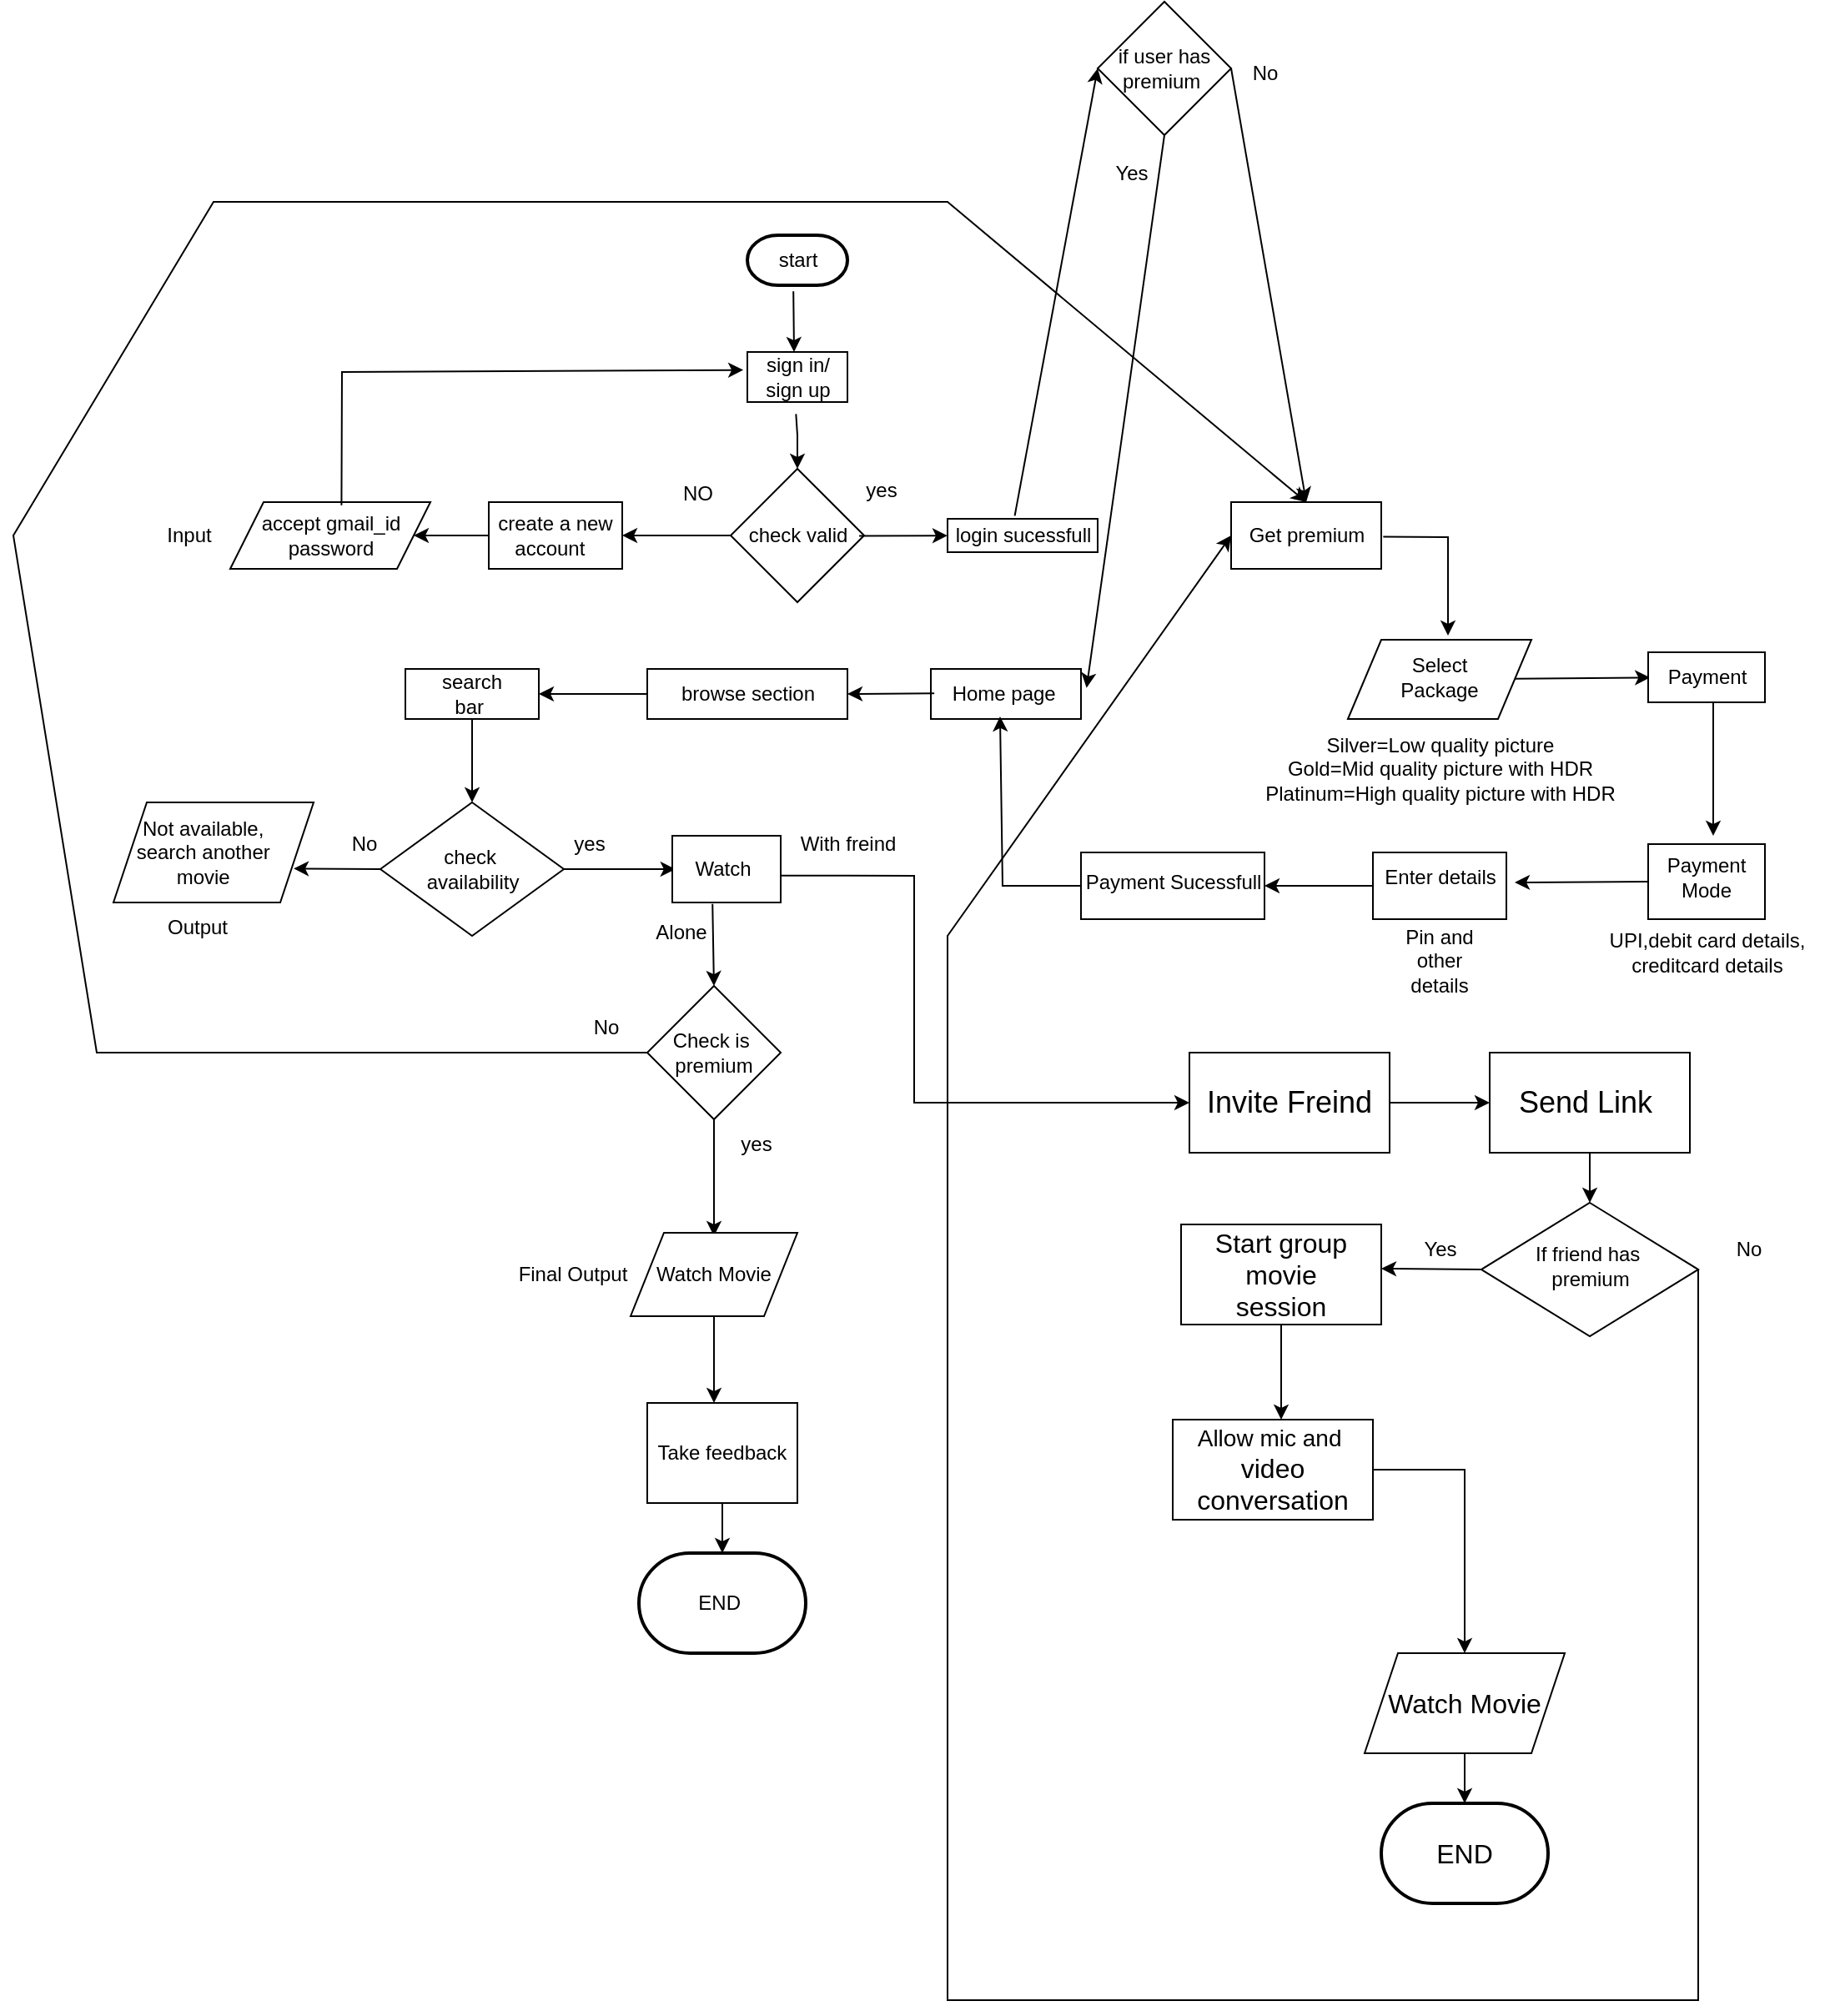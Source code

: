 <mxfile>
    <diagram name="Page-1" id="fVsF8Qxqmbjd0OwSfMHX">
        <mxGraphModel dx="1740" dy="1486" grid="1" gridSize="10" guides="1" tooltips="1" connect="1" arrows="1" fold="1" page="1" pageScale="1" pageWidth="850" pageHeight="1100" math="0" shadow="0">
            <root>
                <mxCell id="0"/>
                <mxCell id="1" parent="0"/>
                <mxCell id="ehSkRj99vIMIgLYnT_tA-1" value="" style="strokeWidth=2;html=1;shape=mxgraph.flowchart.terminator;whiteSpace=wrap;" parent="1" vertex="1">
                    <mxGeometry x="380" y="20" width="60" height="30" as="geometry"/>
                </mxCell>
                <mxCell id="ehSkRj99vIMIgLYnT_tA-3" value="start" style="text;html=1;align=center;verticalAlign=middle;resizable=0;points=[];autosize=1;strokeColor=none;fillColor=none;" parent="1" vertex="1">
                    <mxGeometry x="385" y="20" width="50" height="30" as="geometry"/>
                </mxCell>
                <mxCell id="ehSkRj99vIMIgLYnT_tA-4" value="" style="endArrow=classic;html=1;rounded=0;exitX=0.452;exitY=1.12;exitDx=0;exitDy=0;exitPerimeter=0;" parent="1" source="ehSkRj99vIMIgLYnT_tA-3" edge="1">
                    <mxGeometry width="50" height="50" relative="1" as="geometry">
                        <mxPoint x="510" y="320" as="sourcePoint"/>
                        <mxPoint x="408" y="90" as="targetPoint"/>
                    </mxGeometry>
                </mxCell>
                <mxCell id="ehSkRj99vIMIgLYnT_tA-5" value="" style="rounded=0;whiteSpace=wrap;html=1;" parent="1" vertex="1">
                    <mxGeometry x="380" y="90" width="60" height="30" as="geometry"/>
                </mxCell>
                <mxCell id="ehSkRj99vIMIgLYnT_tA-6" value="sign in/&lt;div&gt;sign up&lt;/div&gt;" style="text;html=1;align=center;verticalAlign=middle;resizable=0;points=[];autosize=1;strokeColor=none;fillColor=none;" parent="1" vertex="1">
                    <mxGeometry x="380" y="85" width="60" height="40" as="geometry"/>
                </mxCell>
                <mxCell id="ehSkRj99vIMIgLYnT_tA-7" value="" style="endArrow=classic;html=1;rounded=0;exitX=0.486;exitY=1.054;exitDx=0;exitDy=0;exitPerimeter=0;entryX=0.5;entryY=0;entryDx=0;entryDy=0;" parent="1" source="ehSkRj99vIMIgLYnT_tA-6" target="ehSkRj99vIMIgLYnT_tA-8" edge="1">
                    <mxGeometry width="50" height="50" relative="1" as="geometry">
                        <mxPoint x="510" y="320" as="sourcePoint"/>
                        <mxPoint x="406" y="160" as="targetPoint"/>
                        <Array as="points">
                            <mxPoint x="410" y="140"/>
                        </Array>
                    </mxGeometry>
                </mxCell>
                <mxCell id="ehSkRj99vIMIgLYnT_tA-8" value="" style="rhombus;whiteSpace=wrap;html=1;" parent="1" vertex="1">
                    <mxGeometry x="370" y="160" width="80" height="80" as="geometry"/>
                </mxCell>
                <mxCell id="ehSkRj99vIMIgLYnT_tA-15" value="" style="edgeStyle=orthogonalEdgeStyle;rounded=0;orthogonalLoop=1;jettySize=auto;html=1;" parent="1" source="ehSkRj99vIMIgLYnT_tA-10" target="ehSkRj99vIMIgLYnT_tA-14" edge="1">
                    <mxGeometry relative="1" as="geometry">
                        <mxPoint x="329.54" y="199.55" as="targetPoint"/>
                    </mxGeometry>
                </mxCell>
                <mxCell id="ehSkRj99vIMIgLYnT_tA-10" value="check valid" style="text;html=1;align=center;verticalAlign=middle;resizable=0;points=[];autosize=1;strokeColor=none;fillColor=none;" parent="1" vertex="1">
                    <mxGeometry x="370" y="185" width="80" height="30" as="geometry"/>
                </mxCell>
                <mxCell id="ehSkRj99vIMIgLYnT_tA-13" value="&lt;font style=&quot;color: rgb(255, 255, 255);&quot;&gt;Yes&lt;/font&gt;" style="text;html=1;align=center;verticalAlign=middle;resizable=0;points=[];autosize=1;strokeColor=none;fillColor=none;" parent="1" vertex="1">
                    <mxGeometry x="405" y="240" width="40" height="30" as="geometry"/>
                </mxCell>
                <mxCell id="ehSkRj99vIMIgLYnT_tA-14" value="create a new&lt;div&gt;account&amp;nbsp;&amp;nbsp;&lt;/div&gt;" style="whiteSpace=wrap;html=1;" parent="1" vertex="1">
                    <mxGeometry x="225" y="180" width="80" height="40" as="geometry"/>
                </mxCell>
                <mxCell id="ehSkRj99vIMIgLYnT_tA-20" value="" style="endArrow=classic;html=1;rounded=0;exitX=0;exitY=0.5;exitDx=0;exitDy=0;" parent="1" source="ehSkRj99vIMIgLYnT_tA-14" edge="1">
                    <mxGeometry width="50" height="50" relative="1" as="geometry">
                        <mxPoint x="202.98" y="199.64" as="sourcePoint"/>
                        <mxPoint x="180" y="200" as="targetPoint"/>
                    </mxGeometry>
                </mxCell>
                <mxCell id="ehSkRj99vIMIgLYnT_tA-21" value="" style="shape=parallelogram;perimeter=parallelogramPerimeter;whiteSpace=wrap;html=1;fixedSize=1;" parent="1" vertex="1">
                    <mxGeometry x="70" y="180" width="120" height="40" as="geometry"/>
                </mxCell>
                <mxCell id="ehSkRj99vIMIgLYnT_tA-22" value="accept gmail_id&lt;div&gt;password&lt;/div&gt;" style="text;html=1;align=center;verticalAlign=middle;resizable=0;points=[];autosize=1;strokeColor=none;fillColor=none;" parent="1" vertex="1">
                    <mxGeometry x="75" y="180" width="110" height="40" as="geometry"/>
                </mxCell>
                <mxCell id="ehSkRj99vIMIgLYnT_tA-23" value="Input" style="text;html=1;align=center;verticalAlign=middle;resizable=0;points=[];autosize=1;strokeColor=none;fillColor=none;" parent="1" vertex="1">
                    <mxGeometry x="20" y="185" width="50" height="30" as="geometry"/>
                </mxCell>
                <mxCell id="ehSkRj99vIMIgLYnT_tA-24" value="" style="endArrow=classic;html=1;rounded=0;exitX=0.561;exitY=0.046;exitDx=0;exitDy=0;exitPerimeter=0;entryX=-0.041;entryY=0.395;entryDx=0;entryDy=0;entryPerimeter=0;" parent="1" source="ehSkRj99vIMIgLYnT_tA-22" target="ehSkRj99vIMIgLYnT_tA-6" edge="1">
                    <mxGeometry width="50" height="50" relative="1" as="geometry">
                        <mxPoint x="450" y="250" as="sourcePoint"/>
                        <mxPoint x="500" y="200" as="targetPoint"/>
                        <Array as="points">
                            <mxPoint x="137" y="102"/>
                        </Array>
                    </mxGeometry>
                </mxCell>
                <mxCell id="ehSkRj99vIMIgLYnT_tA-25" value="" style="endArrow=classic;html=1;rounded=0;exitX=0.963;exitY=0.507;exitDx=0;exitDy=0;exitPerimeter=0;" parent="1" source="ehSkRj99vIMIgLYnT_tA-10" target="ehSkRj99vIMIgLYnT_tA-26" edge="1">
                    <mxGeometry width="50" height="50" relative="1" as="geometry">
                        <mxPoint x="460" y="280" as="sourcePoint"/>
                        <mxPoint x="490" y="200" as="targetPoint"/>
                    </mxGeometry>
                </mxCell>
                <mxCell id="ehSkRj99vIMIgLYnT_tA-26" value="" style="rounded=0;whiteSpace=wrap;html=1;" parent="1" vertex="1">
                    <mxGeometry x="500" y="190" width="90" height="20" as="geometry"/>
                </mxCell>
                <mxCell id="ehSkRj99vIMIgLYnT_tA-27" value="login sucessfull" style="text;html=1;align=center;verticalAlign=middle;resizable=0;points=[];autosize=1;strokeColor=none;fillColor=none;" parent="1" vertex="1">
                    <mxGeometry x="495" y="185" width="100" height="30" as="geometry"/>
                </mxCell>
                <mxCell id="ehSkRj99vIMIgLYnT_tA-28" value="" style="endArrow=classic;html=1;rounded=0;exitX=0.453;exitY=0.107;exitDx=0;exitDy=0;exitPerimeter=0;" parent="1" edge="1" source="ehSkRj99vIMIgLYnT_tA-27">
                    <mxGeometry width="50" height="50" relative="1" as="geometry">
                        <mxPoint x="540" y="185" as="sourcePoint"/>
                        <mxPoint x="590" y="-80" as="targetPoint"/>
                    </mxGeometry>
                </mxCell>
                <mxCell id="ehSkRj99vIMIgLYnT_tA-29" value="" style="rounded=0;whiteSpace=wrap;html=1;" parent="1" vertex="1">
                    <mxGeometry x="490" y="280" width="90" height="30" as="geometry"/>
                </mxCell>
                <mxCell id="ehSkRj99vIMIgLYnT_tA-30" value="Home page&amp;nbsp;" style="text;html=1;align=center;verticalAlign=middle;resizable=0;points=[];autosize=1;strokeColor=none;fillColor=none;" parent="1" vertex="1">
                    <mxGeometry x="490" y="280" width="90" height="30" as="geometry"/>
                </mxCell>
                <mxCell id="ehSkRj99vIMIgLYnT_tA-31" value="" style="endArrow=classic;html=1;rounded=0;exitX=0.023;exitY=0.489;exitDx=0;exitDy=0;exitPerimeter=0;" parent="1" source="ehSkRj99vIMIgLYnT_tA-30" edge="1">
                    <mxGeometry width="50" height="50" relative="1" as="geometry">
                        <mxPoint x="310" y="330" as="sourcePoint"/>
                        <mxPoint x="440" y="295" as="targetPoint"/>
                    </mxGeometry>
                </mxCell>
                <mxCell id="ehSkRj99vIMIgLYnT_tA-32" value="" style="rounded=0;whiteSpace=wrap;html=1;" parent="1" vertex="1">
                    <mxGeometry x="320" y="280" width="120" height="30" as="geometry"/>
                </mxCell>
                <mxCell id="ehSkRj99vIMIgLYnT_tA-33" value="browse section" style="text;html=1;align=center;verticalAlign=middle;resizable=0;points=[];autosize=1;strokeColor=none;fillColor=none;" parent="1" vertex="1">
                    <mxGeometry x="330" y="280" width="100" height="30" as="geometry"/>
                </mxCell>
                <mxCell id="ehSkRj99vIMIgLYnT_tA-34" value="&lt;font style=&quot;color: rgb(255, 255, 255);&quot;&gt;All,Trending,Top,Comedy,Horror&lt;/font&gt;" style="text;html=1;align=center;verticalAlign=middle;resizable=0;points=[];autosize=1;strokeColor=none;fillColor=none;" parent="1" vertex="1">
                    <mxGeometry x="285" y="310" width="190" height="30" as="geometry"/>
                </mxCell>
                <mxCell id="ehSkRj99vIMIgLYnT_tA-35" value="" style="endArrow=classic;html=1;rounded=0;exitX=0;exitY=0.5;exitDx=0;exitDy=0;entryX=1;entryY=0.5;entryDx=0;entryDy=0;" parent="1" source="ehSkRj99vIMIgLYnT_tA-32" target="ehSkRj99vIMIgLYnT_tA-36" edge="1">
                    <mxGeometry width="50" height="50" relative="1" as="geometry">
                        <mxPoint x="310" y="330" as="sourcePoint"/>
                        <mxPoint x="250" y="295" as="targetPoint"/>
                    </mxGeometry>
                </mxCell>
                <mxCell id="ehSkRj99vIMIgLYnT_tA-36" value="" style="rounded=0;whiteSpace=wrap;html=1;" parent="1" vertex="1">
                    <mxGeometry x="175" y="280" width="80" height="30" as="geometry"/>
                </mxCell>
                <mxCell id="ehSkRj99vIMIgLYnT_tA-37" value="search bar&amp;nbsp;" style="text;html=1;align=center;verticalAlign=middle;whiteSpace=wrap;rounded=0;" parent="1" vertex="1">
                    <mxGeometry x="185" y="280" width="60" height="30" as="geometry"/>
                </mxCell>
                <mxCell id="ehSkRj99vIMIgLYnT_tA-39" value="" style="endArrow=classic;html=1;rounded=0;exitX=0.5;exitY=1;exitDx=0;exitDy=0;" parent="1" source="ehSkRj99vIMIgLYnT_tA-37" edge="1">
                    <mxGeometry width="50" height="50" relative="1" as="geometry">
                        <mxPoint x="350" y="360" as="sourcePoint"/>
                        <mxPoint x="215" y="360" as="targetPoint"/>
                    </mxGeometry>
                </mxCell>
                <mxCell id="ehSkRj99vIMIgLYnT_tA-40" value="" style="rhombus;whiteSpace=wrap;html=1;" parent="1" vertex="1">
                    <mxGeometry x="160" y="360" width="110" height="80" as="geometry"/>
                </mxCell>
                <mxCell id="ehSkRj99vIMIgLYnT_tA-41" value="check&amp;nbsp;&lt;div&gt;availability&lt;/div&gt;" style="text;html=1;align=center;verticalAlign=middle;resizable=0;points=[];autosize=1;strokeColor=none;fillColor=none;" parent="1" vertex="1">
                    <mxGeometry x="175" y="380" width="80" height="40" as="geometry"/>
                </mxCell>
                <mxCell id="ehSkRj99vIMIgLYnT_tA-42" value="" style="endArrow=classic;html=1;rounded=0;exitX=1;exitY=0.5;exitDx=0;exitDy=0;" parent="1" source="ehSkRj99vIMIgLYnT_tA-40" edge="1">
                    <mxGeometry width="50" height="50" relative="1" as="geometry">
                        <mxPoint x="263.1" y="398.92" as="sourcePoint"/>
                        <mxPoint x="336.9" y="400" as="targetPoint"/>
                    </mxGeometry>
                </mxCell>
                <mxCell id="ehSkRj99vIMIgLYnT_tA-44" value="" style="endArrow=classic;html=1;rounded=0;exitX=0;exitY=0.5;exitDx=0;exitDy=0;entryX=0.982;entryY=0.661;entryDx=0;entryDy=0;entryPerimeter=0;" parent="1" source="ehSkRj99vIMIgLYnT_tA-40" target="ehSkRj99vIMIgLYnT_tA-47" edge="1">
                    <mxGeometry width="50" height="50" relative="1" as="geometry">
                        <mxPoint x="350" y="360" as="sourcePoint"/>
                        <mxPoint x="110" y="400" as="targetPoint"/>
                    </mxGeometry>
                </mxCell>
                <mxCell id="ehSkRj99vIMIgLYnT_tA-45" value="&lt;font style=&quot;color: rgb(255, 255, 255);&quot;&gt;NO&lt;/font&gt;" style="text;html=1;align=center;verticalAlign=middle;resizable=0;points=[];autosize=1;strokeColor=none;fillColor=none;" parent="1" vertex="1">
                    <mxGeometry x="120" y="370" width="40" height="30" as="geometry"/>
                </mxCell>
                <mxCell id="ehSkRj99vIMIgLYnT_tA-46" value="" style="shape=parallelogram;perimeter=parallelogramPerimeter;whiteSpace=wrap;html=1;fixedSize=1;" parent="1" vertex="1">
                    <mxGeometry y="360" width="120" height="60" as="geometry"/>
                </mxCell>
                <mxCell id="ehSkRj99vIMIgLYnT_tA-47" value="Not available,&amp;nbsp;&lt;div&gt;search another&amp;nbsp;&lt;/div&gt;&lt;div&gt;movie&amp;nbsp;&lt;/div&gt;" style="text;html=1;align=center;verticalAlign=middle;resizable=0;points=[];autosize=1;strokeColor=none;fillColor=none;" parent="1" vertex="1">
                    <mxGeometry y="360" width="110" height="60" as="geometry"/>
                </mxCell>
                <mxCell id="ehSkRj99vIMIgLYnT_tA-48" value="Output" style="text;html=1;align=center;verticalAlign=middle;resizable=0;points=[];autosize=1;strokeColor=none;fillColor=none;" parent="1" vertex="1">
                    <mxGeometry x="20" y="420" width="60" height="30" as="geometry"/>
                </mxCell>
                <mxCell id="ehSkRj99vIMIgLYnT_tA-49" value="" style="rounded=0;whiteSpace=wrap;html=1;" parent="1" vertex="1">
                    <mxGeometry x="670" y="180" width="90" height="40" as="geometry"/>
                </mxCell>
                <mxCell id="ehSkRj99vIMIgLYnT_tA-50" value="Get premium" style="text;html=1;align=center;verticalAlign=middle;resizable=0;points=[];autosize=1;strokeColor=none;fillColor=none;" parent="1" vertex="1">
                    <mxGeometry x="670" y="185" width="90" height="30" as="geometry"/>
                </mxCell>
                <mxCell id="ehSkRj99vIMIgLYnT_tA-51" value="" style="endArrow=classic;html=1;rounded=0;exitX=1.013;exitY=0.527;exitDx=0;exitDy=0;exitPerimeter=0;" parent="1" source="ehSkRj99vIMIgLYnT_tA-50" edge="1">
                    <mxGeometry width="50" height="50" relative="1" as="geometry">
                        <mxPoint x="350" y="360" as="sourcePoint"/>
                        <mxPoint x="800" y="260" as="targetPoint"/>
                        <Array as="points">
                            <mxPoint x="800" y="201"/>
                        </Array>
                    </mxGeometry>
                </mxCell>
                <mxCell id="ehSkRj99vIMIgLYnT_tA-54" value="Silver=Low quality picture&lt;div&gt;Gold=Mid quality picture with HDR&lt;/div&gt;&lt;div&gt;Platinum=High quality picture with HDR&lt;/div&gt;" style="text;html=1;align=center;verticalAlign=middle;resizable=0;points=[];autosize=1;strokeColor=none;fillColor=none;" parent="1" vertex="1">
                    <mxGeometry x="680" y="310" width="230" height="60" as="geometry"/>
                </mxCell>
                <mxCell id="ehSkRj99vIMIgLYnT_tA-56" value="" style="endArrow=classic;html=1;rounded=0;entryX=0.016;entryY=0.505;entryDx=0;entryDy=0;entryPerimeter=0;" parent="1" source="ehSkRj99vIMIgLYnT_tA-59" target="ehSkRj99vIMIgLYnT_tA-58" edge="1">
                    <mxGeometry width="50" height="50" relative="1" as="geometry">
                        <mxPoint x="695.97" y="281.84" as="sourcePoint"/>
                        <mxPoint x="921.231" y="287" as="targetPoint"/>
                    </mxGeometry>
                </mxCell>
                <mxCell id="ehSkRj99vIMIgLYnT_tA-57" value="" style="rounded=0;whiteSpace=wrap;html=1;" parent="1" vertex="1">
                    <mxGeometry x="920" y="270" width="70" height="30" as="geometry"/>
                </mxCell>
                <mxCell id="ehSkRj99vIMIgLYnT_tA-58" value="Payment" style="text;html=1;align=center;verticalAlign=middle;resizable=0;points=[];autosize=1;strokeColor=none;fillColor=none;" parent="1" vertex="1">
                    <mxGeometry x="920" y="270" width="70" height="30" as="geometry"/>
                </mxCell>
                <mxCell id="ehSkRj99vIMIgLYnT_tA-59" value="" style="shape=parallelogram;perimeter=parallelogramPerimeter;whiteSpace=wrap;html=1;fixedSize=1;" parent="1" vertex="1">
                    <mxGeometry x="740" y="262.5" width="110" height="47.5" as="geometry"/>
                </mxCell>
                <mxCell id="ehSkRj99vIMIgLYnT_tA-62" value="Select Package" style="text;html=1;align=center;verticalAlign=middle;whiteSpace=wrap;rounded=0;" parent="1" vertex="1">
                    <mxGeometry x="765" y="270" width="60" height="30" as="geometry"/>
                </mxCell>
                <mxCell id="ehSkRj99vIMIgLYnT_tA-63" value="" style="endArrow=classic;html=1;rounded=0;exitX=0.557;exitY=0.99;exitDx=0;exitDy=0;exitPerimeter=0;" parent="1" source="ehSkRj99vIMIgLYnT_tA-58" edge="1">
                    <mxGeometry width="50" height="50" relative="1" as="geometry">
                        <mxPoint x="240" y="120" as="sourcePoint"/>
                        <mxPoint x="959" y="380" as="targetPoint"/>
                    </mxGeometry>
                </mxCell>
                <mxCell id="ehSkRj99vIMIgLYnT_tA-64" value="" style="rounded=0;whiteSpace=wrap;html=1;" parent="1" vertex="1">
                    <mxGeometry x="920" y="385" width="70" height="45" as="geometry"/>
                </mxCell>
                <mxCell id="ehSkRj99vIMIgLYnT_tA-66" value="Payment Mode" style="text;html=1;align=center;verticalAlign=middle;whiteSpace=wrap;rounded=0;" parent="1" vertex="1">
                    <mxGeometry x="925" y="390" width="60" height="30" as="geometry"/>
                </mxCell>
                <mxCell id="ehSkRj99vIMIgLYnT_tA-69" value="UPI,debit card details,&lt;div&gt;credit&lt;span style=&quot;background-color: transparent; color: light-dark(rgb(0, 0, 0), rgb(255, 255, 255));&quot;&gt;card details&lt;/span&gt;&lt;/div&gt;" style="text;html=1;align=center;verticalAlign=middle;resizable=0;points=[];autosize=1;strokeColor=none;fillColor=none;" parent="1" vertex="1">
                    <mxGeometry x="885" y="430" width="140" height="40" as="geometry"/>
                </mxCell>
                <mxCell id="ehSkRj99vIMIgLYnT_tA-70" value="" style="endArrow=classic;html=1;rounded=0;exitX=0;exitY=0.5;exitDx=0;exitDy=0;" parent="1" source="ehSkRj99vIMIgLYnT_tA-64" edge="1">
                    <mxGeometry width="50" height="50" relative="1" as="geometry">
                        <mxPoint x="800" y="380" as="sourcePoint"/>
                        <mxPoint x="840" y="408" as="targetPoint"/>
                    </mxGeometry>
                </mxCell>
                <mxCell id="ehSkRj99vIMIgLYnT_tA-76" value="" style="edgeStyle=orthogonalEdgeStyle;rounded=0;orthogonalLoop=1;jettySize=auto;html=1;" parent="1" source="ehSkRj99vIMIgLYnT_tA-71" target="ehSkRj99vIMIgLYnT_tA-75" edge="1">
                    <mxGeometry relative="1" as="geometry"/>
                </mxCell>
                <mxCell id="ehSkRj99vIMIgLYnT_tA-71" value="" style="rounded=0;whiteSpace=wrap;html=1;" parent="1" vertex="1">
                    <mxGeometry x="755" y="390" width="80" height="40" as="geometry"/>
                </mxCell>
                <mxCell id="ehSkRj99vIMIgLYnT_tA-72" value="Enter details" style="text;html=1;align=center;verticalAlign=middle;resizable=0;points=[];autosize=1;strokeColor=none;fillColor=none;" parent="1" vertex="1">
                    <mxGeometry x="750" y="390" width="90" height="30" as="geometry"/>
                </mxCell>
                <mxCell id="ehSkRj99vIMIgLYnT_tA-73" value="Pin and other details" style="text;html=1;align=center;verticalAlign=middle;whiteSpace=wrap;rounded=0;" parent="1" vertex="1">
                    <mxGeometry x="765" y="440" width="60" height="30" as="geometry"/>
                </mxCell>
                <mxCell id="ehSkRj99vIMIgLYnT_tA-75" value="" style="rounded=0;whiteSpace=wrap;html=1;" parent="1" vertex="1">
                    <mxGeometry x="580" y="390" width="110" height="40" as="geometry"/>
                </mxCell>
                <mxCell id="ehSkRj99vIMIgLYnT_tA-77" value="Payment Sucessfull" style="text;html=1;align=center;verticalAlign=middle;resizable=0;points=[];autosize=1;strokeColor=none;fillColor=none;" parent="1" vertex="1">
                    <mxGeometry x="570" y="392.5" width="130" height="30" as="geometry"/>
                </mxCell>
                <mxCell id="ehSkRj99vIMIgLYnT_tA-78" value="" style="endArrow=classic;html=1;rounded=0;exitX=0.077;exitY=0.583;exitDx=0;exitDy=0;exitPerimeter=0;entryX=0.461;entryY=0.949;entryDx=0;entryDy=0;entryPerimeter=0;" parent="1" source="ehSkRj99vIMIgLYnT_tA-77" target="ehSkRj99vIMIgLYnT_tA-30" edge="1">
                    <mxGeometry width="50" height="50" relative="1" as="geometry">
                        <mxPoint x="570" y="280" as="sourcePoint"/>
                        <mxPoint x="620" y="230" as="targetPoint"/>
                        <Array as="points">
                            <mxPoint x="533" y="410"/>
                        </Array>
                    </mxGeometry>
                </mxCell>
                <mxCell id="ehSkRj99vIMIgLYnT_tA-79" value="" style="rounded=0;whiteSpace=wrap;html=1;" parent="1" vertex="1">
                    <mxGeometry x="335" y="380" width="65" height="40" as="geometry"/>
                </mxCell>
                <mxCell id="ehSkRj99vIMIgLYnT_tA-80" value="Watch" style="text;html=1;align=center;verticalAlign=middle;resizable=0;points=[];autosize=1;strokeColor=none;fillColor=none;" parent="1" vertex="1">
                    <mxGeometry x="335" y="385" width="60" height="30" as="geometry"/>
                </mxCell>
                <mxCell id="ehSkRj99vIMIgLYnT_tA-81" value="" style="endArrow=classic;html=1;rounded=0;exitX=0.371;exitY=1.021;exitDx=0;exitDy=0;exitPerimeter=0;" parent="1" source="ehSkRj99vIMIgLYnT_tA-79" edge="1">
                    <mxGeometry width="50" height="50" relative="1" as="geometry">
                        <mxPoint x="359.735" y="423.64" as="sourcePoint"/>
                        <mxPoint x="359.98" y="470" as="targetPoint"/>
                    </mxGeometry>
                </mxCell>
                <mxCell id="ehSkRj99vIMIgLYnT_tA-82" value="Alone" style="text;html=1;align=center;verticalAlign=middle;resizable=0;points=[];autosize=1;strokeColor=none;fillColor=none;" parent="1" vertex="1">
                    <mxGeometry x="315" y="422.5" width="50" height="30" as="geometry"/>
                </mxCell>
                <mxCell id="ehSkRj99vIMIgLYnT_tA-83" value="" style="endArrow=classic;html=1;rounded=0;exitX=0.997;exitY=0.596;exitDx=0;exitDy=0;exitPerimeter=0;entryX=0;entryY=0.5;entryDx=0;entryDy=0;" parent="1" source="ehSkRj99vIMIgLYnT_tA-79" edge="1" target="ehSkRj99vIMIgLYnT_tA-95">
                    <mxGeometry width="50" height="50" relative="1" as="geometry">
                        <mxPoint x="400" y="500" as="sourcePoint"/>
                        <mxPoint x="640" y="540" as="targetPoint"/>
                        <Array as="points">
                            <mxPoint x="480" y="404"/>
                            <mxPoint x="480" y="540"/>
                        </Array>
                    </mxGeometry>
                </mxCell>
                <mxCell id="ehSkRj99vIMIgLYnT_tA-84" value="With freind" style="text;html=1;align=center;verticalAlign=middle;resizable=0;points=[];autosize=1;strokeColor=none;fillColor=none;" parent="1" vertex="1">
                    <mxGeometry x="400" y="370" width="80" height="30" as="geometry"/>
                </mxCell>
                <mxCell id="ehSkRj99vIMIgLYnT_tA-88" value="" style="edgeStyle=orthogonalEdgeStyle;rounded=0;orthogonalLoop=1;jettySize=auto;html=1;" parent="1" source="ehSkRj99vIMIgLYnT_tA-85" edge="1">
                    <mxGeometry relative="1" as="geometry">
                        <mxPoint x="360" y="620" as="targetPoint"/>
                    </mxGeometry>
                </mxCell>
                <mxCell id="ehSkRj99vIMIgLYnT_tA-85" value="Check is&amp;nbsp;&lt;div&gt;premium&lt;/div&gt;" style="rhombus;whiteSpace=wrap;html=1;" parent="1" vertex="1">
                    <mxGeometry x="320" y="470" width="80" height="80" as="geometry"/>
                </mxCell>
                <mxCell id="ehSkRj99vIMIgLYnT_tA-86" value="" style="endArrow=classic;html=1;rounded=0;exitX=0;exitY=0.5;exitDx=0;exitDy=0;entryX=0.5;entryY=0;entryDx=0;entryDy=0;" parent="1" source="ehSkRj99vIMIgLYnT_tA-85" target="ehSkRj99vIMIgLYnT_tA-49" edge="1">
                    <mxGeometry width="50" height="50" relative="1" as="geometry">
                        <mxPoint x="360" y="380" as="sourcePoint"/>
                        <mxPoint x="410" y="330" as="targetPoint"/>
                        <Array as="points">
                            <mxPoint x="-10" y="510"/>
                            <mxPoint x="-60" y="200"/>
                            <mxPoint x="60"/>
                            <mxPoint x="500"/>
                        </Array>
                    </mxGeometry>
                </mxCell>
                <mxCell id="ehSkRj99vIMIgLYnT_tA-92" value="" style="edgeStyle=orthogonalEdgeStyle;rounded=0;orthogonalLoop=1;jettySize=auto;html=1;" parent="1" source="ehSkRj99vIMIgLYnT_tA-87" edge="1">
                    <mxGeometry relative="1" as="geometry">
                        <mxPoint x="360" y="720" as="targetPoint"/>
                    </mxGeometry>
                </mxCell>
                <mxCell id="ehSkRj99vIMIgLYnT_tA-87" value="Watch Movie" style="shape=parallelogram;perimeter=parallelogramPerimeter;whiteSpace=wrap;html=1;fixedSize=1;" parent="1" vertex="1">
                    <mxGeometry x="310" y="618" width="100" height="50" as="geometry"/>
                </mxCell>
                <mxCell id="ehSkRj99vIMIgLYnT_tA-89" value="Final Output" style="text;html=1;align=center;verticalAlign=middle;resizable=0;points=[];autosize=1;strokeColor=none;fillColor=none;" parent="1" vertex="1">
                    <mxGeometry x="230" y="628" width="90" height="30" as="geometry"/>
                </mxCell>
                <mxCell id="ehSkRj99vIMIgLYnT_tA-91" value="Take feedback" style="whiteSpace=wrap;html=1;" parent="1" vertex="1">
                    <mxGeometry x="320" y="720" width="90" height="60" as="geometry"/>
                </mxCell>
                <mxCell id="ehSkRj99vIMIgLYnT_tA-93" value="" style="endArrow=classic;html=1;rounded=0;exitX=0.5;exitY=1;exitDx=0;exitDy=0;" parent="1" source="ehSkRj99vIMIgLYnT_tA-91" target="ehSkRj99vIMIgLYnT_tA-94" edge="1">
                    <mxGeometry width="50" height="50" relative="1" as="geometry">
                        <mxPoint x="40" y="580" as="sourcePoint"/>
                        <mxPoint x="365" y="840" as="targetPoint"/>
                    </mxGeometry>
                </mxCell>
                <mxCell id="ehSkRj99vIMIgLYnT_tA-94" value="END&amp;nbsp;" style="strokeWidth=2;html=1;shape=mxgraph.flowchart.terminator;whiteSpace=wrap;" parent="1" vertex="1">
                    <mxGeometry x="315" y="810" width="100" height="60" as="geometry"/>
                </mxCell>
                <mxCell id="ehSkRj99vIMIgLYnT_tA-95" value="&lt;font style=&quot;font-size: 18px;&quot;&gt;Invite Freind&lt;/font&gt;" style="rounded=0;whiteSpace=wrap;html=1;" parent="1" vertex="1">
                    <mxGeometry x="645" y="510" width="120" height="60" as="geometry"/>
                </mxCell>
                <mxCell id="ehSkRj99vIMIgLYnT_tA-96" value="" style="endArrow=classic;html=1;rounded=0;exitX=1;exitY=0.5;exitDx=0;exitDy=0;" parent="1" source="ehSkRj99vIMIgLYnT_tA-95" target="ehSkRj99vIMIgLYnT_tA-97" edge="1">
                    <mxGeometry width="50" height="50" relative="1" as="geometry">
                        <mxPoint x="430" y="440" as="sourcePoint"/>
                        <mxPoint x="850" y="540" as="targetPoint"/>
                    </mxGeometry>
                </mxCell>
                <mxCell id="ehSkRj99vIMIgLYnT_tA-97" value="&lt;font style=&quot;font-size: 18px;&quot;&gt;Send Link&amp;nbsp;&lt;/font&gt;" style="rounded=0;whiteSpace=wrap;html=1;" parent="1" vertex="1">
                    <mxGeometry x="825" y="510" width="120" height="60" as="geometry"/>
                </mxCell>
                <mxCell id="ehSkRj99vIMIgLYnT_tA-98" value="" style="endArrow=classic;html=1;rounded=0;exitX=0.5;exitY=1;exitDx=0;exitDy=0;" parent="1" source="ehSkRj99vIMIgLYnT_tA-97" target="ehSkRj99vIMIgLYnT_tA-100" edge="1">
                    <mxGeometry width="50" height="50" relative="1" as="geometry">
                        <mxPoint x="430" y="440" as="sourcePoint"/>
                        <mxPoint x="885" y="640" as="targetPoint"/>
                    </mxGeometry>
                </mxCell>
                <mxCell id="ehSkRj99vIMIgLYnT_tA-100" value="" style="rhombus;whiteSpace=wrap;html=1;" parent="1" vertex="1">
                    <mxGeometry x="820" y="600" width="130" height="80" as="geometry"/>
                </mxCell>
                <mxCell id="ehSkRj99vIMIgLYnT_tA-101" value="If friend has&amp;nbsp;&lt;div&gt;premium&lt;/div&gt;" style="text;html=1;align=center;verticalAlign=middle;resizable=0;points=[];autosize=1;strokeColor=none;fillColor=none;" parent="1" vertex="1">
                    <mxGeometry x="840" y="618" width="90" height="40" as="geometry"/>
                </mxCell>
                <mxCell id="ehSkRj99vIMIgLYnT_tA-102" value="" style="endArrow=classic;html=1;rounded=0;exitX=0;exitY=0.5;exitDx=0;exitDy=0;entryX=1;entryY=0.5;entryDx=0;entryDy=0;" parent="1" source="ehSkRj99vIMIgLYnT_tA-100" edge="1">
                    <mxGeometry width="50" height="50" relative="1" as="geometry">
                        <mxPoint x="820" y="636.5" as="sourcePoint"/>
                        <mxPoint x="760" y="639.5" as="targetPoint"/>
                    </mxGeometry>
                </mxCell>
                <mxCell id="ehSkRj99vIMIgLYnT_tA-103" value="&lt;font size=&quot;3&quot;&gt;Start group movie&lt;/font&gt;&lt;div&gt;&lt;font size=&quot;3&quot;&gt;session&lt;/font&gt;&lt;/div&gt;" style="rounded=0;whiteSpace=wrap;html=1;" parent="1" vertex="1">
                    <mxGeometry x="640" y="613" width="120" height="60" as="geometry"/>
                </mxCell>
                <mxCell id="ehSkRj99vIMIgLYnT_tA-104" value="" style="endArrow=classic;html=1;rounded=0;exitX=0.5;exitY=1;exitDx=0;exitDy=0;" parent="1" source="ehSkRj99vIMIgLYnT_tA-103" edge="1">
                    <mxGeometry width="50" height="50" relative="1" as="geometry">
                        <mxPoint x="340" y="680" as="sourcePoint"/>
                        <mxPoint x="700" y="730" as="targetPoint"/>
                    </mxGeometry>
                </mxCell>
                <mxCell id="ehSkRj99vIMIgLYnT_tA-105" value="&lt;font style=&quot;font-size: 14px;&quot;&gt;Allow mic and&amp;nbsp;&lt;/font&gt;&lt;div&gt;&lt;font size=&quot;3&quot;&gt;video conversation&lt;/font&gt;&lt;/div&gt;" style="rounded=0;whiteSpace=wrap;html=1;" parent="1" vertex="1">
                    <mxGeometry x="635" y="730" width="120" height="60" as="geometry"/>
                </mxCell>
                <mxCell id="ehSkRj99vIMIgLYnT_tA-106" value="" style="endArrow=classic;html=1;rounded=0;exitX=1;exitY=0.5;exitDx=0;exitDy=0;entryX=0.5;entryY=0;entryDx=0;entryDy=0;" parent="1" source="ehSkRj99vIMIgLYnT_tA-105" target="ehSkRj99vIMIgLYnT_tA-108" edge="1">
                    <mxGeometry width="50" height="50" relative="1" as="geometry">
                        <mxPoint x="340" y="680" as="sourcePoint"/>
                        <mxPoint x="810" y="860" as="targetPoint"/>
                        <Array as="points">
                            <mxPoint x="810" y="760"/>
                        </Array>
                    </mxGeometry>
                </mxCell>
                <mxCell id="ehSkRj99vIMIgLYnT_tA-108" value="&lt;font size=&quot;3&quot;&gt;Watch Movie&lt;/font&gt;" style="shape=parallelogram;perimeter=parallelogramPerimeter;whiteSpace=wrap;html=1;fixedSize=1;" parent="1" vertex="1">
                    <mxGeometry x="750" y="870" width="120" height="60" as="geometry"/>
                </mxCell>
                <mxCell id="ehSkRj99vIMIgLYnT_tA-109" value="" style="endArrow=classic;html=1;rounded=0;exitX=0.5;exitY=1;exitDx=0;exitDy=0;" parent="1" source="ehSkRj99vIMIgLYnT_tA-108" target="ehSkRj99vIMIgLYnT_tA-110" edge="1">
                    <mxGeometry width="50" height="50" relative="1" as="geometry">
                        <mxPoint x="340" y="680" as="sourcePoint"/>
                        <mxPoint x="810" y="990" as="targetPoint"/>
                    </mxGeometry>
                </mxCell>
                <mxCell id="ehSkRj99vIMIgLYnT_tA-110" value="&lt;font size=&quot;3&quot;&gt;END&lt;/font&gt;" style="strokeWidth=2;html=1;shape=mxgraph.flowchart.terminator;whiteSpace=wrap;" parent="1" vertex="1">
                    <mxGeometry x="760" y="960" width="100" height="60" as="geometry"/>
                </mxCell>
                <mxCell id="ehSkRj99vIMIgLYnT_tA-111" value="" style="endArrow=classic;html=1;rounded=0;exitX=1;exitY=0.5;exitDx=0;exitDy=0;" parent="1" source="ehSkRj99vIMIgLYnT_tA-100" edge="1">
                    <mxGeometry width="50" height="50" relative="1" as="geometry">
                        <mxPoint x="940" y="638" as="sourcePoint"/>
                        <mxPoint x="670" y="200" as="targetPoint"/>
                        <Array as="points">
                            <mxPoint x="950" y="1078"/>
                            <mxPoint x="500" y="1078"/>
                            <mxPoint x="500" y="748"/>
                            <mxPoint x="500" y="440"/>
                        </Array>
                    </mxGeometry>
                </mxCell>
                <mxCell id="ehSkRj99vIMIgLYnT_tA-112" value="Yes" style="text;html=1;align=center;verticalAlign=middle;resizable=0;points=[];autosize=1;strokeColor=none;fillColor=none;" parent="1" vertex="1">
                    <mxGeometry x="775" y="613" width="40" height="30" as="geometry"/>
                </mxCell>
                <mxCell id="4" value="NO" style="text;html=1;align=center;verticalAlign=middle;resizable=0;points=[];autosize=1;strokeColor=none;fillColor=none;" parent="1" vertex="1">
                    <mxGeometry x="330" y="160" width="40" height="30" as="geometry"/>
                </mxCell>
                <mxCell id="5" value="yes" style="text;html=1;align=center;verticalAlign=middle;resizable=0;points=[];autosize=1;strokeColor=none;fillColor=none;" parent="1" vertex="1">
                    <mxGeometry x="440" y="158" width="40" height="30" as="geometry"/>
                </mxCell>
                <mxCell id="6" value="No" style="text;html=1;align=center;verticalAlign=middle;resizable=0;points=[];autosize=1;strokeColor=none;fillColor=none;" parent="1" vertex="1">
                    <mxGeometry x="130" y="370" width="40" height="30" as="geometry"/>
                </mxCell>
                <mxCell id="7" value="yes" style="text;html=1;align=center;verticalAlign=middle;resizable=0;points=[];autosize=1;strokeColor=none;fillColor=none;" parent="1" vertex="1">
                    <mxGeometry x="265" y="370" width="40" height="30" as="geometry"/>
                </mxCell>
                <mxCell id="11" value="yes" style="text;html=1;align=center;verticalAlign=middle;resizable=0;points=[];autosize=1;strokeColor=none;fillColor=none;" parent="1" vertex="1">
                    <mxGeometry x="365" y="550" width="40" height="30" as="geometry"/>
                </mxCell>
                <mxCell id="12" value="No" style="text;html=1;align=center;verticalAlign=middle;resizable=0;points=[];autosize=1;strokeColor=none;fillColor=none;" parent="1" vertex="1">
                    <mxGeometry x="275" y="480" width="40" height="30" as="geometry"/>
                </mxCell>
                <mxCell id="13" value="No" style="text;html=1;align=center;verticalAlign=middle;resizable=0;points=[];autosize=1;strokeColor=none;fillColor=none;" parent="1" vertex="1">
                    <mxGeometry x="960" y="613" width="40" height="30" as="geometry"/>
                </mxCell>
                <mxCell id="21" style="edgeStyle=none;html=1;exitX=0;exitY=0.5;exitDx=0;exitDy=0;entryX=1.006;entryY=0.999;entryDx=0;entryDy=0;entryPerimeter=0;" parent="1" source="ehSkRj99vIMIgLYnT_tA-40" target="ehSkRj99vIMIgLYnT_tA-45" edge="1">
                    <mxGeometry relative="1" as="geometry">
                        <Array as="points">
                            <mxPoint x="160" y="400"/>
                        </Array>
                    </mxGeometry>
                </mxCell>
                <mxCell id="29" value="if user has premium&amp;nbsp;" style="rhombus;whiteSpace=wrap;html=1;" vertex="1" parent="1">
                    <mxGeometry x="590" y="-120" width="80" height="80" as="geometry"/>
                </mxCell>
                <mxCell id="31" value="" style="edgeStyle=none;orthogonalLoop=1;jettySize=auto;html=1;exitX=0.5;exitY=1;exitDx=0;exitDy=0;entryX=1.037;entryY=0.379;entryDx=0;entryDy=0;entryPerimeter=0;" edge="1" parent="1" source="29" target="ehSkRj99vIMIgLYnT_tA-30">
                    <mxGeometry width="100" relative="1" as="geometry">
                        <mxPoint x="580" y="-30" as="sourcePoint"/>
                        <mxPoint x="590" y="290" as="targetPoint"/>
                        <Array as="points"/>
                    </mxGeometry>
                </mxCell>
                <mxCell id="32" value="" style="edgeStyle=none;orthogonalLoop=1;jettySize=auto;html=1;entryX=0.5;entryY=0;entryDx=0;entryDy=0;" edge="1" parent="1" target="ehSkRj99vIMIgLYnT_tA-49">
                    <mxGeometry width="100" relative="1" as="geometry">
                        <mxPoint x="670" y="-80" as="sourcePoint"/>
                        <mxPoint x="730" y="-80" as="targetPoint"/>
                        <Array as="points"/>
                    </mxGeometry>
                </mxCell>
                <mxCell id="33" value="No" style="text;html=1;align=center;verticalAlign=middle;resizable=0;points=[];autosize=1;strokeColor=none;fillColor=none;" vertex="1" parent="1">
                    <mxGeometry x="670" y="-92" width="40" height="30" as="geometry"/>
                </mxCell>
                <mxCell id="35" value="Yes" style="text;html=1;align=center;verticalAlign=middle;resizable=0;points=[];autosize=1;strokeColor=none;fillColor=none;" vertex="1" parent="1">
                    <mxGeometry x="590" y="-32" width="40" height="30" as="geometry"/>
                </mxCell>
            </root>
        </mxGraphModel>
    </diagram>
</mxfile>
